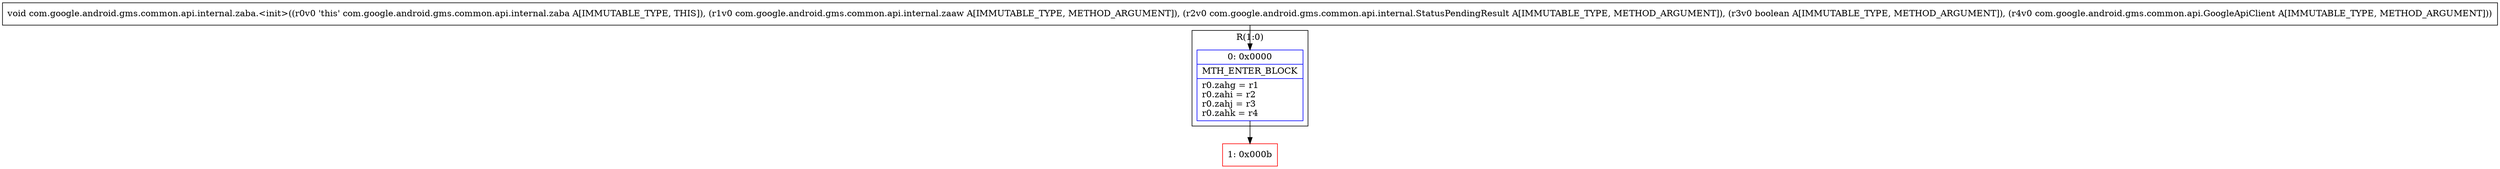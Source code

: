 digraph "CFG forcom.google.android.gms.common.api.internal.zaba.\<init\>(Lcom\/google\/android\/gms\/common\/api\/internal\/zaaw;Lcom\/google\/android\/gms\/common\/api\/internal\/StatusPendingResult;ZLcom\/google\/android\/gms\/common\/api\/GoogleApiClient;)V" {
subgraph cluster_Region_1898123627 {
label = "R(1:0)";
node [shape=record,color=blue];
Node_0 [shape=record,label="{0\:\ 0x0000|MTH_ENTER_BLOCK\l|r0.zahg = r1\lr0.zahi = r2\lr0.zahj = r3\lr0.zahk = r4\l}"];
}
Node_1 [shape=record,color=red,label="{1\:\ 0x000b}"];
MethodNode[shape=record,label="{void com.google.android.gms.common.api.internal.zaba.\<init\>((r0v0 'this' com.google.android.gms.common.api.internal.zaba A[IMMUTABLE_TYPE, THIS]), (r1v0 com.google.android.gms.common.api.internal.zaaw A[IMMUTABLE_TYPE, METHOD_ARGUMENT]), (r2v0 com.google.android.gms.common.api.internal.StatusPendingResult A[IMMUTABLE_TYPE, METHOD_ARGUMENT]), (r3v0 boolean A[IMMUTABLE_TYPE, METHOD_ARGUMENT]), (r4v0 com.google.android.gms.common.api.GoogleApiClient A[IMMUTABLE_TYPE, METHOD_ARGUMENT])) }"];
MethodNode -> Node_0;
Node_0 -> Node_1;
}


